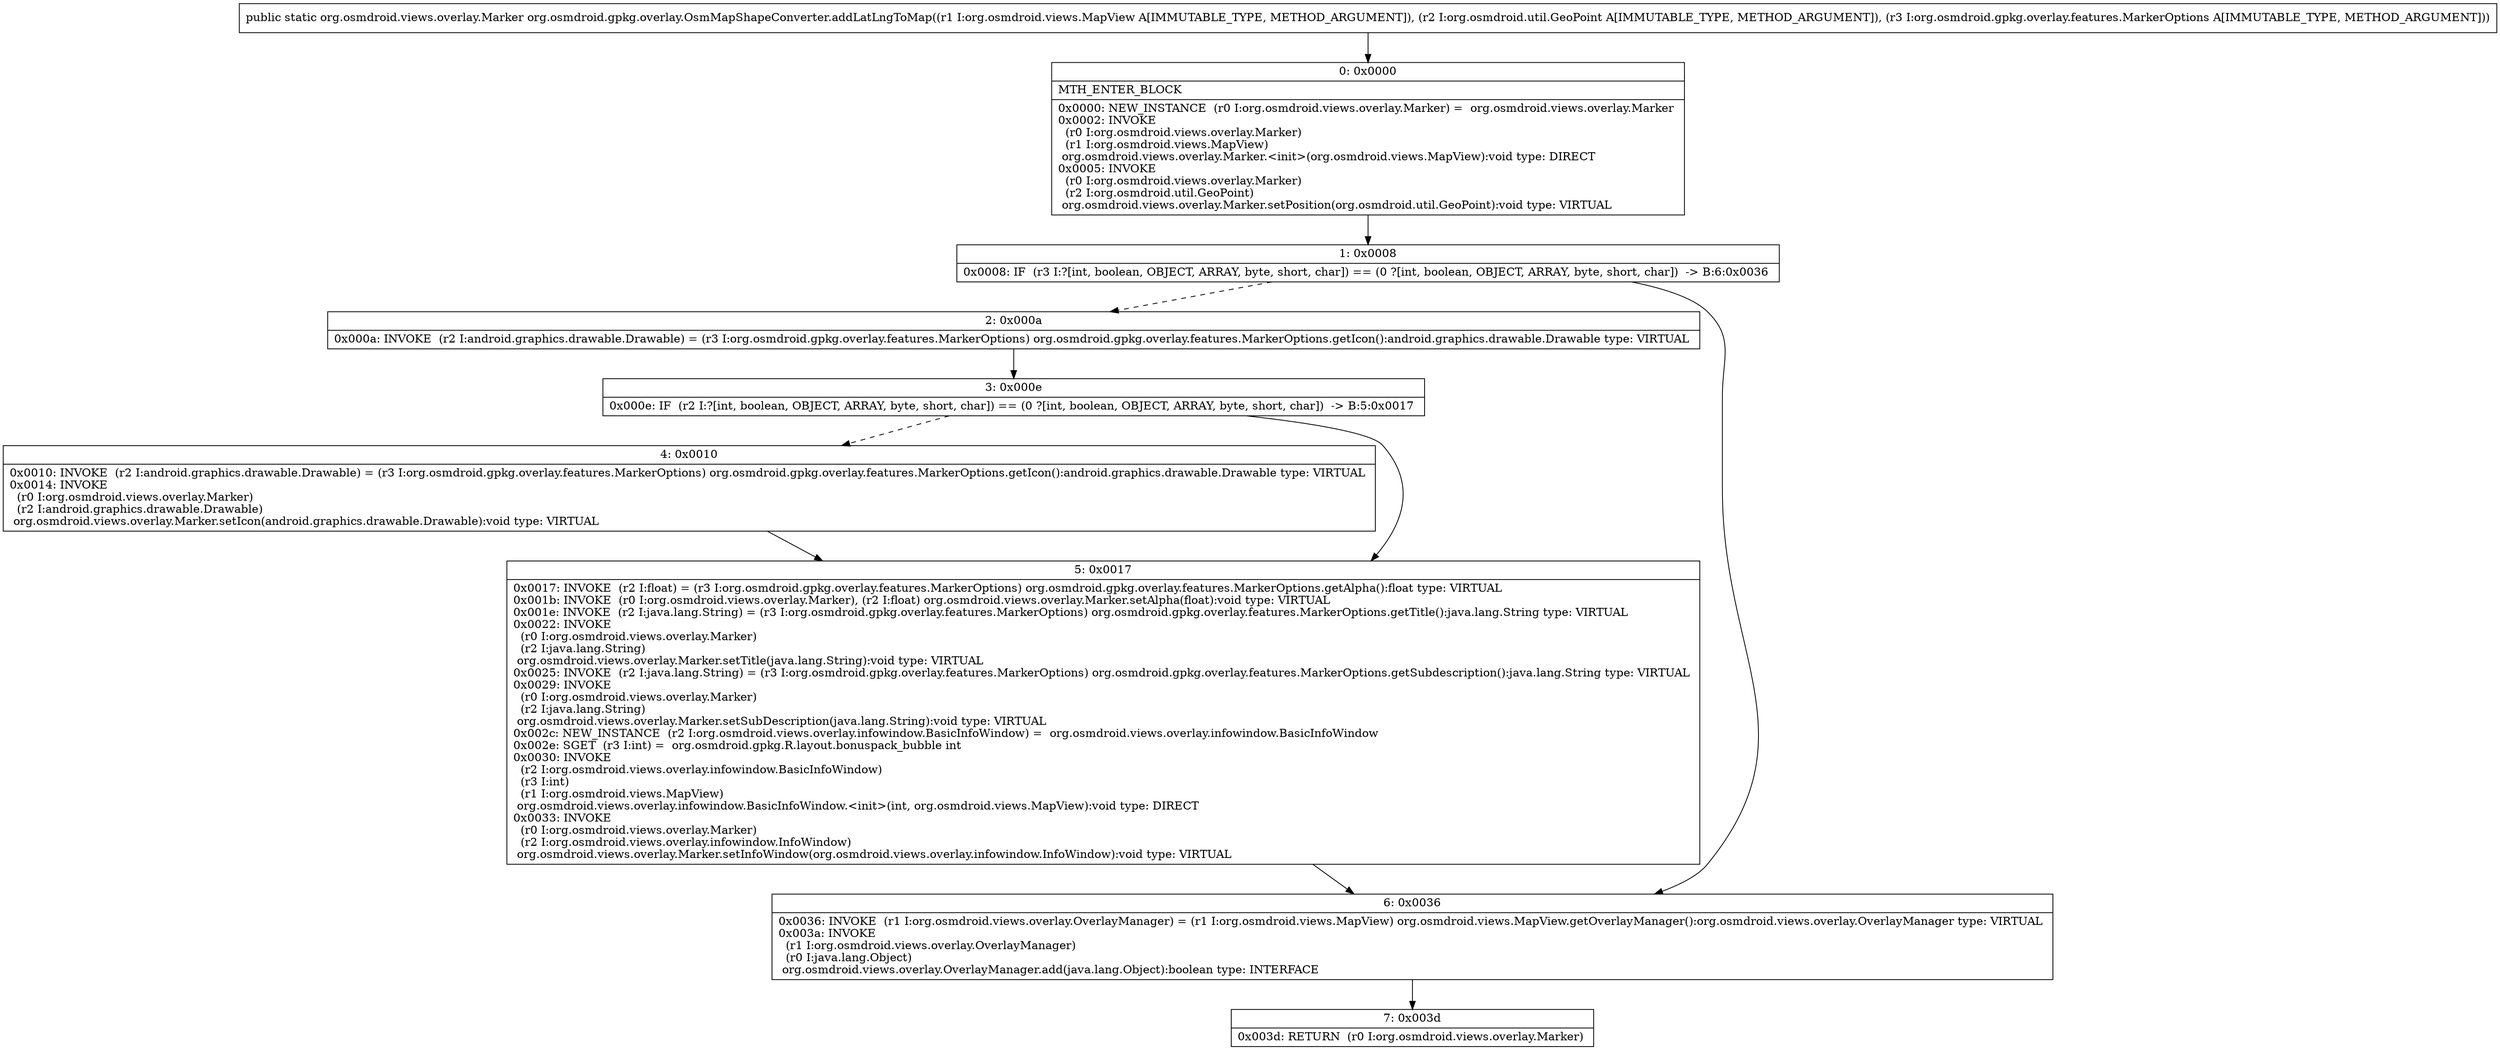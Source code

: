 digraph "CFG fororg.osmdroid.gpkg.overlay.OsmMapShapeConverter.addLatLngToMap(Lorg\/osmdroid\/views\/MapView;Lorg\/osmdroid\/util\/GeoPoint;Lorg\/osmdroid\/gpkg\/overlay\/features\/MarkerOptions;)Lorg\/osmdroid\/views\/overlay\/Marker;" {
Node_0 [shape=record,label="{0\:\ 0x0000|MTH_ENTER_BLOCK\l|0x0000: NEW_INSTANCE  (r0 I:org.osmdroid.views.overlay.Marker) =  org.osmdroid.views.overlay.Marker \l0x0002: INVOKE  \l  (r0 I:org.osmdroid.views.overlay.Marker)\l  (r1 I:org.osmdroid.views.MapView)\l org.osmdroid.views.overlay.Marker.\<init\>(org.osmdroid.views.MapView):void type: DIRECT \l0x0005: INVOKE  \l  (r0 I:org.osmdroid.views.overlay.Marker)\l  (r2 I:org.osmdroid.util.GeoPoint)\l org.osmdroid.views.overlay.Marker.setPosition(org.osmdroid.util.GeoPoint):void type: VIRTUAL \l}"];
Node_1 [shape=record,label="{1\:\ 0x0008|0x0008: IF  (r3 I:?[int, boolean, OBJECT, ARRAY, byte, short, char]) == (0 ?[int, boolean, OBJECT, ARRAY, byte, short, char])  \-\> B:6:0x0036 \l}"];
Node_2 [shape=record,label="{2\:\ 0x000a|0x000a: INVOKE  (r2 I:android.graphics.drawable.Drawable) = (r3 I:org.osmdroid.gpkg.overlay.features.MarkerOptions) org.osmdroid.gpkg.overlay.features.MarkerOptions.getIcon():android.graphics.drawable.Drawable type: VIRTUAL \l}"];
Node_3 [shape=record,label="{3\:\ 0x000e|0x000e: IF  (r2 I:?[int, boolean, OBJECT, ARRAY, byte, short, char]) == (0 ?[int, boolean, OBJECT, ARRAY, byte, short, char])  \-\> B:5:0x0017 \l}"];
Node_4 [shape=record,label="{4\:\ 0x0010|0x0010: INVOKE  (r2 I:android.graphics.drawable.Drawable) = (r3 I:org.osmdroid.gpkg.overlay.features.MarkerOptions) org.osmdroid.gpkg.overlay.features.MarkerOptions.getIcon():android.graphics.drawable.Drawable type: VIRTUAL \l0x0014: INVOKE  \l  (r0 I:org.osmdroid.views.overlay.Marker)\l  (r2 I:android.graphics.drawable.Drawable)\l org.osmdroid.views.overlay.Marker.setIcon(android.graphics.drawable.Drawable):void type: VIRTUAL \l}"];
Node_5 [shape=record,label="{5\:\ 0x0017|0x0017: INVOKE  (r2 I:float) = (r3 I:org.osmdroid.gpkg.overlay.features.MarkerOptions) org.osmdroid.gpkg.overlay.features.MarkerOptions.getAlpha():float type: VIRTUAL \l0x001b: INVOKE  (r0 I:org.osmdroid.views.overlay.Marker), (r2 I:float) org.osmdroid.views.overlay.Marker.setAlpha(float):void type: VIRTUAL \l0x001e: INVOKE  (r2 I:java.lang.String) = (r3 I:org.osmdroid.gpkg.overlay.features.MarkerOptions) org.osmdroid.gpkg.overlay.features.MarkerOptions.getTitle():java.lang.String type: VIRTUAL \l0x0022: INVOKE  \l  (r0 I:org.osmdroid.views.overlay.Marker)\l  (r2 I:java.lang.String)\l org.osmdroid.views.overlay.Marker.setTitle(java.lang.String):void type: VIRTUAL \l0x0025: INVOKE  (r2 I:java.lang.String) = (r3 I:org.osmdroid.gpkg.overlay.features.MarkerOptions) org.osmdroid.gpkg.overlay.features.MarkerOptions.getSubdescription():java.lang.String type: VIRTUAL \l0x0029: INVOKE  \l  (r0 I:org.osmdroid.views.overlay.Marker)\l  (r2 I:java.lang.String)\l org.osmdroid.views.overlay.Marker.setSubDescription(java.lang.String):void type: VIRTUAL \l0x002c: NEW_INSTANCE  (r2 I:org.osmdroid.views.overlay.infowindow.BasicInfoWindow) =  org.osmdroid.views.overlay.infowindow.BasicInfoWindow \l0x002e: SGET  (r3 I:int) =  org.osmdroid.gpkg.R.layout.bonuspack_bubble int \l0x0030: INVOKE  \l  (r2 I:org.osmdroid.views.overlay.infowindow.BasicInfoWindow)\l  (r3 I:int)\l  (r1 I:org.osmdroid.views.MapView)\l org.osmdroid.views.overlay.infowindow.BasicInfoWindow.\<init\>(int, org.osmdroid.views.MapView):void type: DIRECT \l0x0033: INVOKE  \l  (r0 I:org.osmdroid.views.overlay.Marker)\l  (r2 I:org.osmdroid.views.overlay.infowindow.InfoWindow)\l org.osmdroid.views.overlay.Marker.setInfoWindow(org.osmdroid.views.overlay.infowindow.InfoWindow):void type: VIRTUAL \l}"];
Node_6 [shape=record,label="{6\:\ 0x0036|0x0036: INVOKE  (r1 I:org.osmdroid.views.overlay.OverlayManager) = (r1 I:org.osmdroid.views.MapView) org.osmdroid.views.MapView.getOverlayManager():org.osmdroid.views.overlay.OverlayManager type: VIRTUAL \l0x003a: INVOKE  \l  (r1 I:org.osmdroid.views.overlay.OverlayManager)\l  (r0 I:java.lang.Object)\l org.osmdroid.views.overlay.OverlayManager.add(java.lang.Object):boolean type: INTERFACE \l}"];
Node_7 [shape=record,label="{7\:\ 0x003d|0x003d: RETURN  (r0 I:org.osmdroid.views.overlay.Marker) \l}"];
MethodNode[shape=record,label="{public static org.osmdroid.views.overlay.Marker org.osmdroid.gpkg.overlay.OsmMapShapeConverter.addLatLngToMap((r1 I:org.osmdroid.views.MapView A[IMMUTABLE_TYPE, METHOD_ARGUMENT]), (r2 I:org.osmdroid.util.GeoPoint A[IMMUTABLE_TYPE, METHOD_ARGUMENT]), (r3 I:org.osmdroid.gpkg.overlay.features.MarkerOptions A[IMMUTABLE_TYPE, METHOD_ARGUMENT])) }"];
MethodNode -> Node_0;
Node_0 -> Node_1;
Node_1 -> Node_2[style=dashed];
Node_1 -> Node_6;
Node_2 -> Node_3;
Node_3 -> Node_4[style=dashed];
Node_3 -> Node_5;
Node_4 -> Node_5;
Node_5 -> Node_6;
Node_6 -> Node_7;
}

